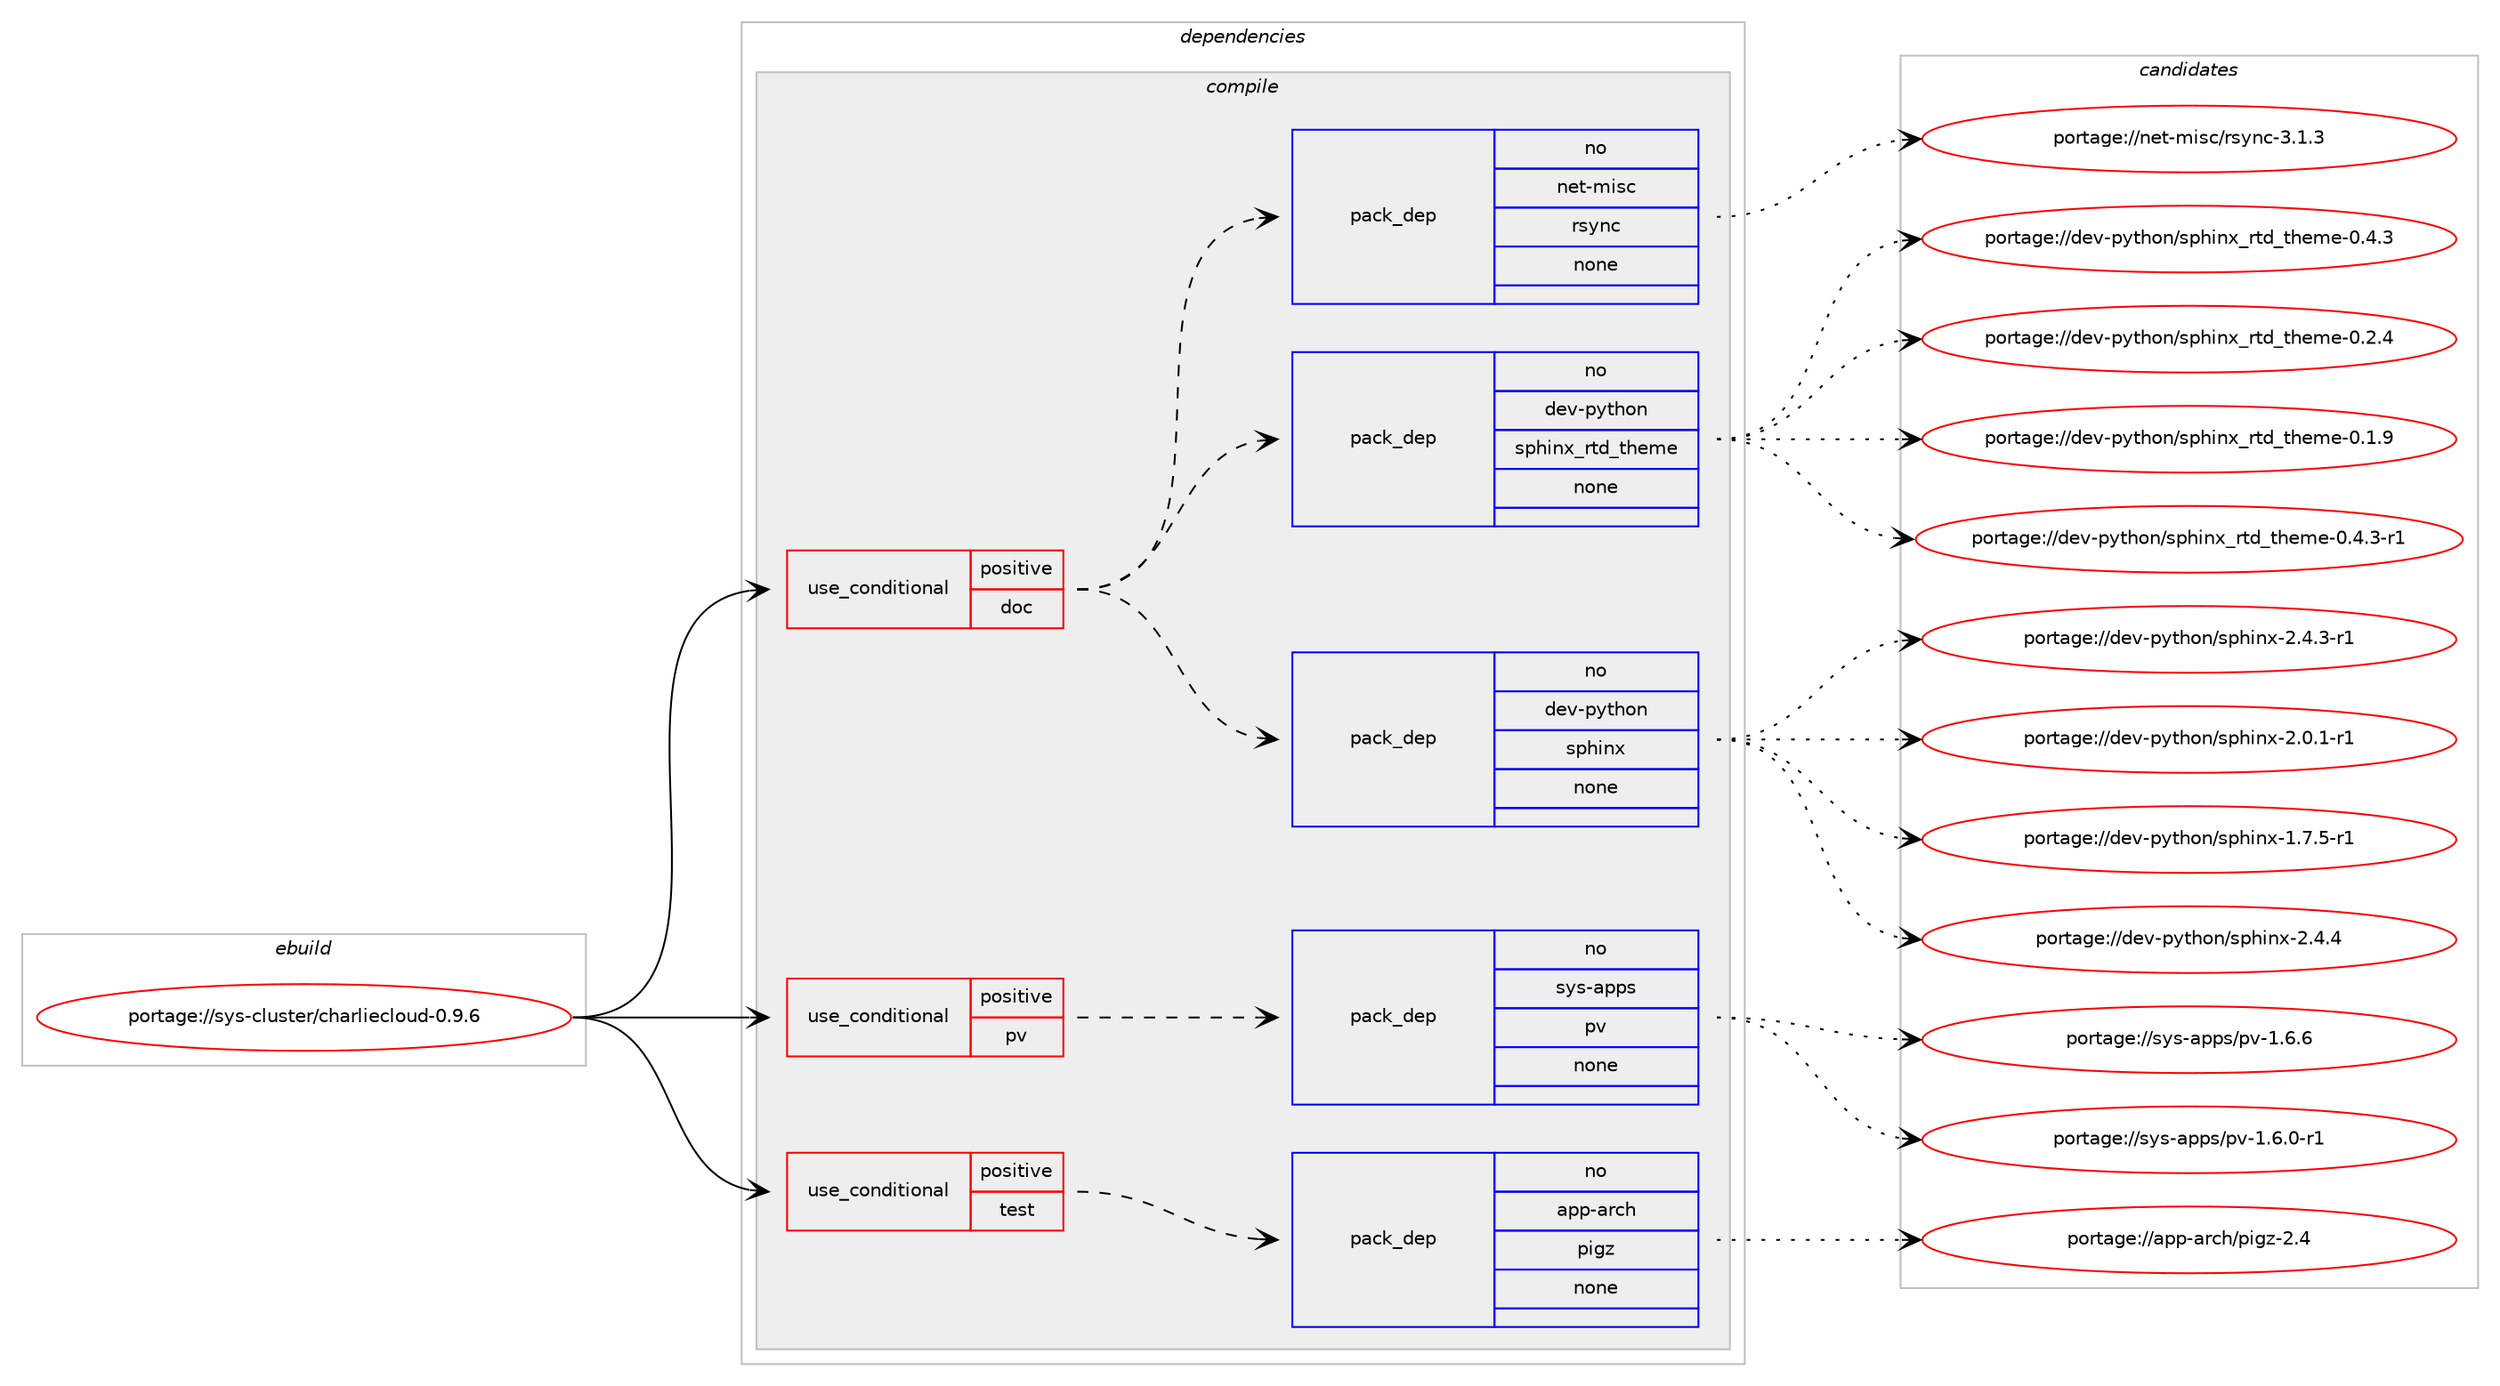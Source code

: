 digraph prolog {

# *************
# Graph options
# *************

newrank=true;
concentrate=true;
compound=true;
graph [rankdir=LR,fontname=Helvetica,fontsize=10,ranksep=1.5];#, ranksep=2.5, nodesep=0.2];
edge  [arrowhead=vee];
node  [fontname=Helvetica,fontsize=10];

# **********
# The ebuild
# **********

subgraph cluster_leftcol {
color=gray;
rank=same;
label=<<i>ebuild</i>>;
id [label="portage://sys-cluster/charliecloud-0.9.6", color=red, width=4, href="../sys-cluster/charliecloud-0.9.6.svg"];
}

# ****************
# The dependencies
# ****************

subgraph cluster_midcol {
color=gray;
label=<<i>dependencies</i>>;
subgraph cluster_compile {
fillcolor="#eeeeee";
style=filled;
label=<<i>compile</i>>;
subgraph cond1978 {
dependency12174 [label=<<TABLE BORDER="0" CELLBORDER="1" CELLSPACING="0" CELLPADDING="4"><TR><TD ROWSPAN="3" CELLPADDING="10">use_conditional</TD></TR><TR><TD>positive</TD></TR><TR><TD>doc</TD></TR></TABLE>>, shape=none, color=red];
subgraph pack9891 {
dependency12175 [label=<<TABLE BORDER="0" CELLBORDER="1" CELLSPACING="0" CELLPADDING="4" WIDTH="220"><TR><TD ROWSPAN="6" CELLPADDING="30">pack_dep</TD></TR><TR><TD WIDTH="110">no</TD></TR><TR><TD>dev-python</TD></TR><TR><TD>sphinx</TD></TR><TR><TD>none</TD></TR><TR><TD></TD></TR></TABLE>>, shape=none, color=blue];
}
dependency12174:e -> dependency12175:w [weight=20,style="dashed",arrowhead="vee"];
subgraph pack9892 {
dependency12176 [label=<<TABLE BORDER="0" CELLBORDER="1" CELLSPACING="0" CELLPADDING="4" WIDTH="220"><TR><TD ROWSPAN="6" CELLPADDING="30">pack_dep</TD></TR><TR><TD WIDTH="110">no</TD></TR><TR><TD>dev-python</TD></TR><TR><TD>sphinx_rtd_theme</TD></TR><TR><TD>none</TD></TR><TR><TD></TD></TR></TABLE>>, shape=none, color=blue];
}
dependency12174:e -> dependency12176:w [weight=20,style="dashed",arrowhead="vee"];
subgraph pack9893 {
dependency12177 [label=<<TABLE BORDER="0" CELLBORDER="1" CELLSPACING="0" CELLPADDING="4" WIDTH="220"><TR><TD ROWSPAN="6" CELLPADDING="30">pack_dep</TD></TR><TR><TD WIDTH="110">no</TD></TR><TR><TD>net-misc</TD></TR><TR><TD>rsync</TD></TR><TR><TD>none</TD></TR><TR><TD></TD></TR></TABLE>>, shape=none, color=blue];
}
dependency12174:e -> dependency12177:w [weight=20,style="dashed",arrowhead="vee"];
}
id:e -> dependency12174:w [weight=20,style="solid",arrowhead="vee"];
subgraph cond1979 {
dependency12178 [label=<<TABLE BORDER="0" CELLBORDER="1" CELLSPACING="0" CELLPADDING="4"><TR><TD ROWSPAN="3" CELLPADDING="10">use_conditional</TD></TR><TR><TD>positive</TD></TR><TR><TD>pv</TD></TR></TABLE>>, shape=none, color=red];
subgraph pack9894 {
dependency12179 [label=<<TABLE BORDER="0" CELLBORDER="1" CELLSPACING="0" CELLPADDING="4" WIDTH="220"><TR><TD ROWSPAN="6" CELLPADDING="30">pack_dep</TD></TR><TR><TD WIDTH="110">no</TD></TR><TR><TD>sys-apps</TD></TR><TR><TD>pv</TD></TR><TR><TD>none</TD></TR><TR><TD></TD></TR></TABLE>>, shape=none, color=blue];
}
dependency12178:e -> dependency12179:w [weight=20,style="dashed",arrowhead="vee"];
}
id:e -> dependency12178:w [weight=20,style="solid",arrowhead="vee"];
subgraph cond1980 {
dependency12180 [label=<<TABLE BORDER="0" CELLBORDER="1" CELLSPACING="0" CELLPADDING="4"><TR><TD ROWSPAN="3" CELLPADDING="10">use_conditional</TD></TR><TR><TD>positive</TD></TR><TR><TD>test</TD></TR></TABLE>>, shape=none, color=red];
subgraph pack9895 {
dependency12181 [label=<<TABLE BORDER="0" CELLBORDER="1" CELLSPACING="0" CELLPADDING="4" WIDTH="220"><TR><TD ROWSPAN="6" CELLPADDING="30">pack_dep</TD></TR><TR><TD WIDTH="110">no</TD></TR><TR><TD>app-arch</TD></TR><TR><TD>pigz</TD></TR><TR><TD>none</TD></TR><TR><TD></TD></TR></TABLE>>, shape=none, color=blue];
}
dependency12180:e -> dependency12181:w [weight=20,style="dashed",arrowhead="vee"];
}
id:e -> dependency12180:w [weight=20,style="solid",arrowhead="vee"];
}
subgraph cluster_compileandrun {
fillcolor="#eeeeee";
style=filled;
label=<<i>compile and run</i>>;
}
subgraph cluster_run {
fillcolor="#eeeeee";
style=filled;
label=<<i>run</i>>;
}
}

# **************
# The candidates
# **************

subgraph cluster_choices {
rank=same;
color=gray;
label=<<i>candidates</i>>;

subgraph choice9891 {
color=black;
nodesep=1;
choice1001011184511212111610411111047115112104105110120455046524652 [label="portage://dev-python/sphinx-2.4.4", color=red, width=4,href="../dev-python/sphinx-2.4.4.svg"];
choice10010111845112121116104111110471151121041051101204550465246514511449 [label="portage://dev-python/sphinx-2.4.3-r1", color=red, width=4,href="../dev-python/sphinx-2.4.3-r1.svg"];
choice10010111845112121116104111110471151121041051101204550464846494511449 [label="portage://dev-python/sphinx-2.0.1-r1", color=red, width=4,href="../dev-python/sphinx-2.0.1-r1.svg"];
choice10010111845112121116104111110471151121041051101204549465546534511449 [label="portage://dev-python/sphinx-1.7.5-r1", color=red, width=4,href="../dev-python/sphinx-1.7.5-r1.svg"];
dependency12175:e -> choice1001011184511212111610411111047115112104105110120455046524652:w [style=dotted,weight="100"];
dependency12175:e -> choice10010111845112121116104111110471151121041051101204550465246514511449:w [style=dotted,weight="100"];
dependency12175:e -> choice10010111845112121116104111110471151121041051101204550464846494511449:w [style=dotted,weight="100"];
dependency12175:e -> choice10010111845112121116104111110471151121041051101204549465546534511449:w [style=dotted,weight="100"];
}
subgraph choice9892 {
color=black;
nodesep=1;
choice100101118451121211161041111104711511210410511012095114116100951161041011091014548465246514511449 [label="portage://dev-python/sphinx_rtd_theme-0.4.3-r1", color=red, width=4,href="../dev-python/sphinx_rtd_theme-0.4.3-r1.svg"];
choice10010111845112121116104111110471151121041051101209511411610095116104101109101454846524651 [label="portage://dev-python/sphinx_rtd_theme-0.4.3", color=red, width=4,href="../dev-python/sphinx_rtd_theme-0.4.3.svg"];
choice10010111845112121116104111110471151121041051101209511411610095116104101109101454846504652 [label="portage://dev-python/sphinx_rtd_theme-0.2.4", color=red, width=4,href="../dev-python/sphinx_rtd_theme-0.2.4.svg"];
choice10010111845112121116104111110471151121041051101209511411610095116104101109101454846494657 [label="portage://dev-python/sphinx_rtd_theme-0.1.9", color=red, width=4,href="../dev-python/sphinx_rtd_theme-0.1.9.svg"];
dependency12176:e -> choice100101118451121211161041111104711511210410511012095114116100951161041011091014548465246514511449:w [style=dotted,weight="100"];
dependency12176:e -> choice10010111845112121116104111110471151121041051101209511411610095116104101109101454846524651:w [style=dotted,weight="100"];
dependency12176:e -> choice10010111845112121116104111110471151121041051101209511411610095116104101109101454846504652:w [style=dotted,weight="100"];
dependency12176:e -> choice10010111845112121116104111110471151121041051101209511411610095116104101109101454846494657:w [style=dotted,weight="100"];
}
subgraph choice9893 {
color=black;
nodesep=1;
choice11010111645109105115994711411512111099455146494651 [label="portage://net-misc/rsync-3.1.3", color=red, width=4,href="../net-misc/rsync-3.1.3.svg"];
dependency12177:e -> choice11010111645109105115994711411512111099455146494651:w [style=dotted,weight="100"];
}
subgraph choice9894 {
color=black;
nodesep=1;
choice115121115459711211211547112118454946544654 [label="portage://sys-apps/pv-1.6.6", color=red, width=4,href="../sys-apps/pv-1.6.6.svg"];
choice1151211154597112112115471121184549465446484511449 [label="portage://sys-apps/pv-1.6.0-r1", color=red, width=4,href="../sys-apps/pv-1.6.0-r1.svg"];
dependency12179:e -> choice115121115459711211211547112118454946544654:w [style=dotted,weight="100"];
dependency12179:e -> choice1151211154597112112115471121184549465446484511449:w [style=dotted,weight="100"];
}
subgraph choice9895 {
color=black;
nodesep=1;
choice971121124597114991044711210510312245504652 [label="portage://app-arch/pigz-2.4", color=red, width=4,href="../app-arch/pigz-2.4.svg"];
dependency12181:e -> choice971121124597114991044711210510312245504652:w [style=dotted,weight="100"];
}
}

}
